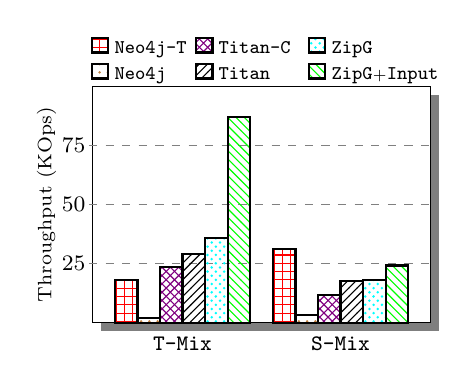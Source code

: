 \begin{tikzpicture}[xscale=0.043,yscale=0.03]

  \draw[preaction={fill=black,opacity=.5,transform canvas={xshift=3,yshift=-3}},black][fill=white] (0,0) rectangle (100, 100);

  \draw[dashed, gray] (-1, 25) -- (101, 25);
  \draw[dashed, gray] (-1, 50) -- (101, 50);
  \draw[dashed, gray] (-1, 75) -- (101, 75);

  \draw[thick, black] (-5.5, 25.00) node[align=right] {\footnotesize{25}};
  \draw[thick, black] (-5.5, 50.00) node[align=right] {\footnotesize{50}};
  \draw[thick, black] (-5.5, 75.00) node[align=right] {\footnotesize{75}};

  \node (label-align) [thick, black, align=center, rotate=90] at (-13.5, 50) {{\scriptsize Throughput (KOps)}};

  \draw[thick, pattern=grid, pattern color=red] (6.67,0) rectangle (13.33,18.21);
  \draw[thick, pattern=dots, pattern color=brown] (13.33,0) rectangle (20.00,2.12);
  \draw[thick, pattern=crosshatch, pattern color=violet] (20.00,0) rectangle (26.67,23.70);
  \draw[thick, pattern=north east lines, pattern color=black] (26.67,0) rectangle (33.33,29.23);
  \draw[thick, pattern=crosshatch dots, pattern color=cyan] (33.33,0) rectangle (40.00,35.97);
  \draw[thick, pattern=north west lines, pattern color=green] (40.00,0) rectangle (46.67,87.26);

  \draw[thick, pattern=grid, pattern color=red] (53.33,0) rectangle (60.00,31.37);
  \draw[thick, pattern=dots, pattern color=brown] (60.00,0) rectangle (66.67,3.44);
  \draw[thick, pattern=crosshatch, pattern color=violet] (66.67,0) rectangle (73.33,11.75);
  \draw[thick, pattern=north east lines, pattern color=black] (73.33,0) rectangle (80.00,17.77);
  \draw[thick, pattern=crosshatch dots, pattern color=cyan] (80.00,0) rectangle (86.67,18.32);
  \draw[thick, pattern=north west lines, pattern color=green] (86.67,0) rectangle (93.33,24.29);

  \draw[thick, black] (26.67, -9) node {\footnotesize{\tt{T-Mix}}};
  \draw[thick, black] (73.33, -9) node {\footnotesize{\tt{S-Mix}}};

  \draw[thick, pattern=grid, pattern color=red] (0.00, 114.5) rectangle (4.75, 120.5) node[midway,right=0.05,text height=6,text depth=0.1, anchor=west] {\scriptsize{\tt{Neo4j-T}}};
  \draw[thick, pattern=dots, pattern color=brown] (0.00, 103.5) rectangle (4.75, 109.5) node[midway,right=0.05,text height=6,text depth=0.1, anchor=west] {\scriptsize{\tt{Neo4j}}};
  \draw[thick, pattern=crosshatch, pattern color=violet] (30.73, 114.5) rectangle (35.48, 120.5) node[midway,right=0.05,text height=6,text depth=0.1, anchor=west] {\scriptsize{\tt{Titan-C}}};
  \draw[thick, pattern=north east lines, pattern color=black] (30.73, 103.5) rectangle (35.48, 109.5) node[midway,right=0.05,text height=6,text depth=0.1, anchor=west] {\scriptsize{\tt{Titan}}};
  \draw[thick, pattern=crosshatch dots, pattern color=cyan] (64.07, 114.5) rectangle (68.82, 120.5) node[midway,right=0.05,text height=6,text depth=0.1, anchor=west] {\scriptsize{\tt{ZipG}}};
  \draw[thick, pattern=north west lines, pattern color=green] (64.07, 103.5) rectangle (68.82, 109.5) node[midway,right=0.05,text height=6,text depth=0.1, anchor=west] {\scriptsize{\tt{ZipG}}\tiny{+}\scriptsize{\tt{Input}}};

\end{tikzpicture}